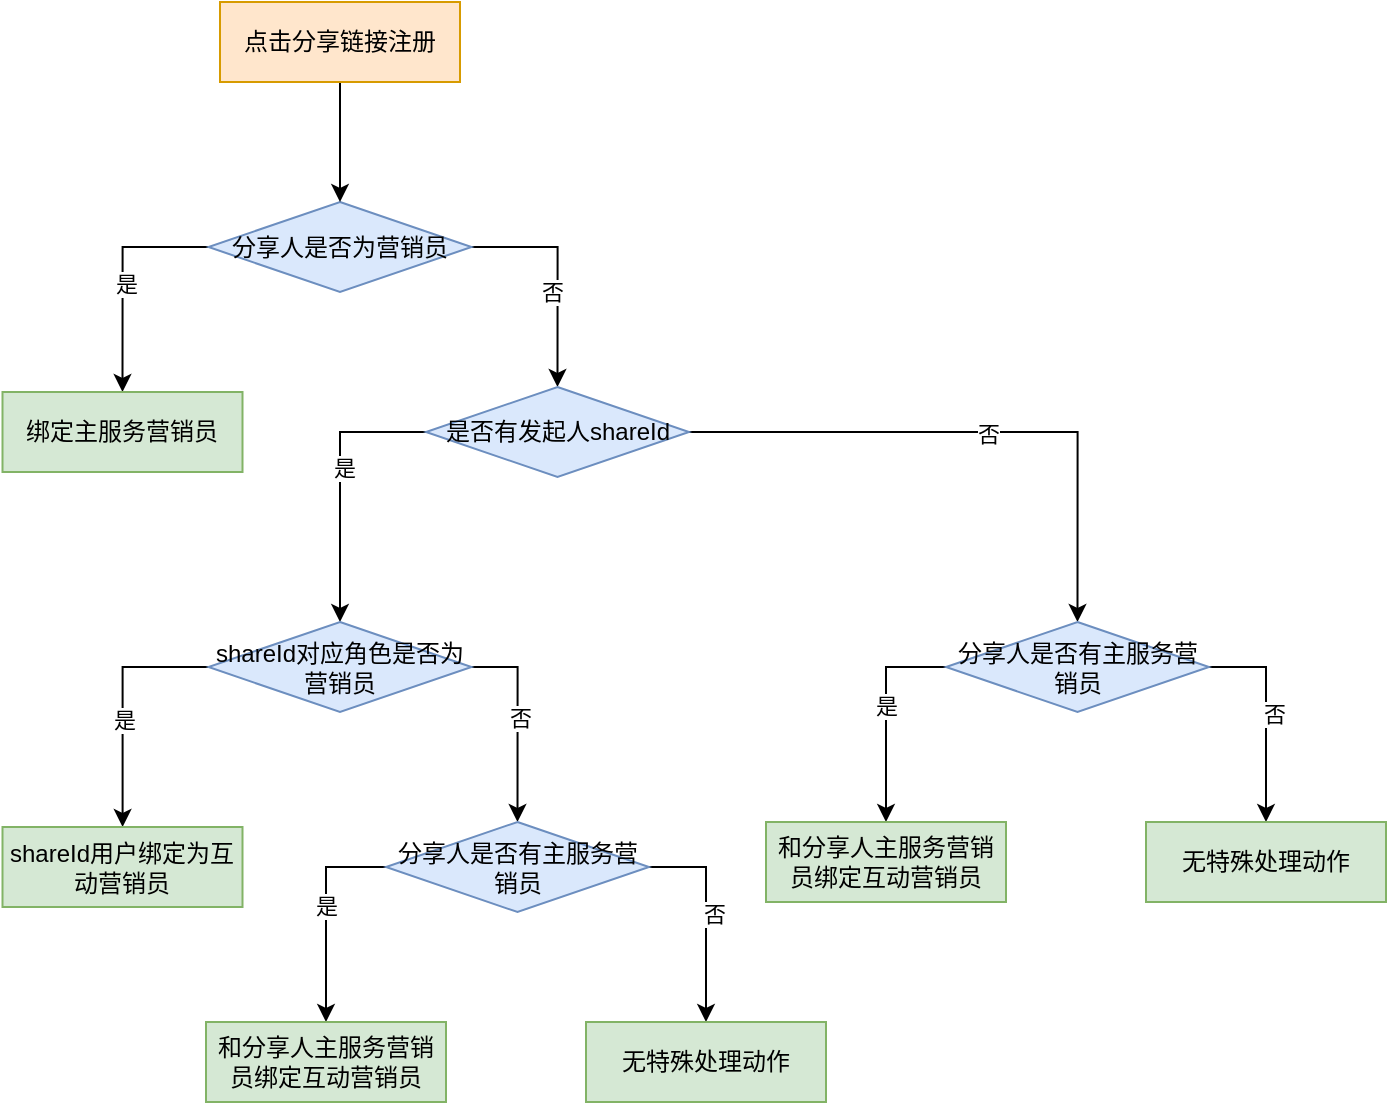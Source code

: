 <mxfile version="15.9.6" type="github">
  <diagram id="wC88eYNIXv0LtTPiEgNa" name="第 1 页">
    <mxGraphModel dx="1422" dy="839" grid="1" gridSize="10" guides="1" tooltips="1" connect="1" arrows="1" fold="1" page="1" pageScale="1" pageWidth="827" pageHeight="1169" math="0" shadow="0">
      <root>
        <mxCell id="0" />
        <mxCell id="1" parent="0" />
        <mxCell id="P4t7PoatlLB5mb-gcXCm-17" style="edgeStyle=orthogonalEdgeStyle;rounded=0;orthogonalLoop=1;jettySize=auto;html=1;exitX=1;exitY=0.5;exitDx=0;exitDy=0;entryX=0.5;entryY=0;entryDx=0;entryDy=0;" edge="1" parent="1" source="P4t7PoatlLB5mb-gcXCm-2" target="P4t7PoatlLB5mb-gcXCm-16">
          <mxGeometry relative="1" as="geometry" />
        </mxCell>
        <mxCell id="P4t7PoatlLB5mb-gcXCm-18" value="否" style="edgeLabel;html=1;align=center;verticalAlign=middle;resizable=0;points=[];" vertex="1" connectable="0" parent="P4t7PoatlLB5mb-gcXCm-17">
          <mxGeometry x="0.16" y="-3" relative="1" as="geometry">
            <mxPoint as="offset" />
          </mxGeometry>
        </mxCell>
        <mxCell id="P4t7PoatlLB5mb-gcXCm-52" style="edgeStyle=orthogonalEdgeStyle;rounded=0;orthogonalLoop=1;jettySize=auto;html=1;exitX=0;exitY=0.5;exitDx=0;exitDy=0;entryX=0.5;entryY=0;entryDx=0;entryDy=0;" edge="1" parent="1" source="P4t7PoatlLB5mb-gcXCm-2" target="P4t7PoatlLB5mb-gcXCm-51">
          <mxGeometry relative="1" as="geometry" />
        </mxCell>
        <mxCell id="P4t7PoatlLB5mb-gcXCm-53" value="是" style="edgeLabel;html=1;align=center;verticalAlign=middle;resizable=0;points=[];" vertex="1" connectable="0" parent="P4t7PoatlLB5mb-gcXCm-52">
          <mxGeometry x="0.065" y="1" relative="1" as="geometry">
            <mxPoint as="offset" />
          </mxGeometry>
        </mxCell>
        <mxCell id="P4t7PoatlLB5mb-gcXCm-2" value="分享人是否为营销员" style="rhombus;whiteSpace=wrap;html=1;rounded=0;fillColor=#dae8fc;strokeColor=#6c8ebf;" vertex="1" parent="1">
          <mxGeometry x="331.25" y="120" width="131.5" height="45" as="geometry" />
        </mxCell>
        <mxCell id="P4t7PoatlLB5mb-gcXCm-22" style="edgeStyle=orthogonalEdgeStyle;rounded=0;orthogonalLoop=1;jettySize=auto;html=1;exitX=1;exitY=0.5;exitDx=0;exitDy=0;entryX=0.5;entryY=0;entryDx=0;entryDy=0;" edge="1" parent="1" source="P4t7PoatlLB5mb-gcXCm-16" target="P4t7PoatlLB5mb-gcXCm-20">
          <mxGeometry relative="1" as="geometry" />
        </mxCell>
        <mxCell id="P4t7PoatlLB5mb-gcXCm-50" value="否" style="edgeLabel;html=1;align=center;verticalAlign=middle;resizable=0;points=[];" vertex="1" connectable="0" parent="P4t7PoatlLB5mb-gcXCm-22">
          <mxGeometry x="0.027" y="-1" relative="1" as="geometry">
            <mxPoint x="1" as="offset" />
          </mxGeometry>
        </mxCell>
        <mxCell id="P4t7PoatlLB5mb-gcXCm-30" style="edgeStyle=orthogonalEdgeStyle;rounded=0;orthogonalLoop=1;jettySize=auto;html=1;exitX=0;exitY=0.5;exitDx=0;exitDy=0;entryX=0.5;entryY=0;entryDx=0;entryDy=0;" edge="1" parent="1" source="P4t7PoatlLB5mb-gcXCm-16" target="P4t7PoatlLB5mb-gcXCm-29">
          <mxGeometry relative="1" as="geometry" />
        </mxCell>
        <mxCell id="P4t7PoatlLB5mb-gcXCm-49" value="是" style="edgeLabel;html=1;align=center;verticalAlign=middle;resizable=0;points=[];" vertex="1" connectable="0" parent="P4t7PoatlLB5mb-gcXCm-30">
          <mxGeometry x="-0.116" y="2" relative="1" as="geometry">
            <mxPoint as="offset" />
          </mxGeometry>
        </mxCell>
        <mxCell id="P4t7PoatlLB5mb-gcXCm-16" value="是否有发起人shareId" style="rhombus;whiteSpace=wrap;html=1;rounded=0;fillColor=#dae8fc;strokeColor=#6c8ebf;" vertex="1" parent="1">
          <mxGeometry x="440" y="212.5" width="131.5" height="45" as="geometry" />
        </mxCell>
        <mxCell id="P4t7PoatlLB5mb-gcXCm-24" style="edgeStyle=orthogonalEdgeStyle;rounded=0;orthogonalLoop=1;jettySize=auto;html=1;exitX=0;exitY=0.5;exitDx=0;exitDy=0;entryX=0.5;entryY=0;entryDx=0;entryDy=0;" edge="1" parent="1" source="P4t7PoatlLB5mb-gcXCm-20" target="P4t7PoatlLB5mb-gcXCm-23">
          <mxGeometry relative="1" as="geometry" />
        </mxCell>
        <mxCell id="P4t7PoatlLB5mb-gcXCm-25" value="是" style="edgeLabel;html=1;align=center;verticalAlign=middle;resizable=0;points=[];" vertex="1" connectable="0" parent="P4t7PoatlLB5mb-gcXCm-24">
          <mxGeometry x="-0.091" relative="1" as="geometry">
            <mxPoint as="offset" />
          </mxGeometry>
        </mxCell>
        <mxCell id="P4t7PoatlLB5mb-gcXCm-27" style="edgeStyle=orthogonalEdgeStyle;rounded=0;orthogonalLoop=1;jettySize=auto;html=1;exitX=1;exitY=0.5;exitDx=0;exitDy=0;entryX=0.5;entryY=0;entryDx=0;entryDy=0;" edge="1" parent="1" source="P4t7PoatlLB5mb-gcXCm-20" target="P4t7PoatlLB5mb-gcXCm-34">
          <mxGeometry relative="1" as="geometry">
            <mxPoint x="853" y="430" as="targetPoint" />
          </mxGeometry>
        </mxCell>
        <mxCell id="P4t7PoatlLB5mb-gcXCm-28" value="否" style="edgeLabel;html=1;align=center;verticalAlign=middle;resizable=0;points=[];" vertex="1" connectable="0" parent="P4t7PoatlLB5mb-gcXCm-27">
          <mxGeometry x="-0.028" y="4" relative="1" as="geometry">
            <mxPoint as="offset" />
          </mxGeometry>
        </mxCell>
        <mxCell id="P4t7PoatlLB5mb-gcXCm-20" value="分享人是否有主服务营销员" style="rhombus;whiteSpace=wrap;html=1;rounded=0;fillColor=#dae8fc;strokeColor=#6c8ebf;" vertex="1" parent="1">
          <mxGeometry x="700" y="330" width="131.5" height="45" as="geometry" />
        </mxCell>
        <mxCell id="P4t7PoatlLB5mb-gcXCm-23" value="和分享人主服务营销员绑定互动营销员" style="rounded=0;whiteSpace=wrap;html=1;fillColor=#d5e8d4;strokeColor=#82b366;" vertex="1" parent="1">
          <mxGeometry x="610" y="430" width="120" height="40" as="geometry" />
        </mxCell>
        <mxCell id="P4t7PoatlLB5mb-gcXCm-44" style="edgeStyle=orthogonalEdgeStyle;rounded=0;orthogonalLoop=1;jettySize=auto;html=1;exitX=1;exitY=0.5;exitDx=0;exitDy=0;entryX=0.5;entryY=0;entryDx=0;entryDy=0;" edge="1" parent="1" source="P4t7PoatlLB5mb-gcXCm-29" target="P4t7PoatlLB5mb-gcXCm-41">
          <mxGeometry relative="1" as="geometry" />
        </mxCell>
        <mxCell id="P4t7PoatlLB5mb-gcXCm-48" value="否" style="edgeLabel;html=1;align=center;verticalAlign=middle;resizable=0;points=[];" vertex="1" connectable="0" parent="P4t7PoatlLB5mb-gcXCm-44">
          <mxGeometry x="-0.034" y="1" relative="1" as="geometry">
            <mxPoint as="offset" />
          </mxGeometry>
        </mxCell>
        <mxCell id="P4t7PoatlLB5mb-gcXCm-46" style="edgeStyle=orthogonalEdgeStyle;rounded=0;orthogonalLoop=1;jettySize=auto;html=1;exitX=0;exitY=0.5;exitDx=0;exitDy=0;" edge="1" parent="1" source="P4t7PoatlLB5mb-gcXCm-29" target="P4t7PoatlLB5mb-gcXCm-45">
          <mxGeometry relative="1" as="geometry" />
        </mxCell>
        <mxCell id="P4t7PoatlLB5mb-gcXCm-47" value="是" style="edgeLabel;html=1;align=center;verticalAlign=middle;resizable=0;points=[];" vertex="1" connectable="0" parent="P4t7PoatlLB5mb-gcXCm-46">
          <mxGeometry x="0.13" relative="1" as="geometry">
            <mxPoint as="offset" />
          </mxGeometry>
        </mxCell>
        <mxCell id="P4t7PoatlLB5mb-gcXCm-29" value="shareId对应角色是否为营销员" style="rhombus;whiteSpace=wrap;html=1;rounded=0;fillColor=#dae8fc;strokeColor=#6c8ebf;" vertex="1" parent="1">
          <mxGeometry x="331.25" y="330" width="131.5" height="45" as="geometry" />
        </mxCell>
        <mxCell id="P4t7PoatlLB5mb-gcXCm-34" value="无特殊处理动作" style="rounded=0;whiteSpace=wrap;html=1;fillColor=#d5e8d4;strokeColor=#82b366;" vertex="1" parent="1">
          <mxGeometry x="800" y="430" width="120" height="40" as="geometry" />
        </mxCell>
        <mxCell id="P4t7PoatlLB5mb-gcXCm-37" style="edgeStyle=orthogonalEdgeStyle;rounded=0;orthogonalLoop=1;jettySize=auto;html=1;exitX=0;exitY=0.5;exitDx=0;exitDy=0;entryX=0.5;entryY=0;entryDx=0;entryDy=0;" edge="1" parent="1" source="P4t7PoatlLB5mb-gcXCm-41" target="P4t7PoatlLB5mb-gcXCm-42">
          <mxGeometry relative="1" as="geometry" />
        </mxCell>
        <mxCell id="P4t7PoatlLB5mb-gcXCm-38" value="是" style="edgeLabel;html=1;align=center;verticalAlign=middle;resizable=0;points=[];" vertex="1" connectable="0" parent="P4t7PoatlLB5mb-gcXCm-37">
          <mxGeometry x="-0.091" relative="1" as="geometry">
            <mxPoint as="offset" />
          </mxGeometry>
        </mxCell>
        <mxCell id="P4t7PoatlLB5mb-gcXCm-39" style="edgeStyle=orthogonalEdgeStyle;rounded=0;orthogonalLoop=1;jettySize=auto;html=1;exitX=1;exitY=0.5;exitDx=0;exitDy=0;entryX=0.5;entryY=0;entryDx=0;entryDy=0;" edge="1" parent="1" source="P4t7PoatlLB5mb-gcXCm-41" target="P4t7PoatlLB5mb-gcXCm-43">
          <mxGeometry relative="1" as="geometry">
            <mxPoint x="573" y="530" as="targetPoint" />
          </mxGeometry>
        </mxCell>
        <mxCell id="P4t7PoatlLB5mb-gcXCm-40" value="否" style="edgeLabel;html=1;align=center;verticalAlign=middle;resizable=0;points=[];" vertex="1" connectable="0" parent="P4t7PoatlLB5mb-gcXCm-39">
          <mxGeometry x="-0.028" y="4" relative="1" as="geometry">
            <mxPoint as="offset" />
          </mxGeometry>
        </mxCell>
        <mxCell id="P4t7PoatlLB5mb-gcXCm-41" value="分享人是否有主服务营销员" style="rhombus;whiteSpace=wrap;html=1;rounded=0;fillColor=#dae8fc;strokeColor=#6c8ebf;" vertex="1" parent="1">
          <mxGeometry x="420" y="430" width="131.5" height="45" as="geometry" />
        </mxCell>
        <mxCell id="P4t7PoatlLB5mb-gcXCm-42" value="和分享人主服务营销员绑定互动营销员" style="rounded=0;whiteSpace=wrap;html=1;fillColor=#d5e8d4;strokeColor=#82b366;" vertex="1" parent="1">
          <mxGeometry x="330" y="530" width="120" height="40" as="geometry" />
        </mxCell>
        <mxCell id="P4t7PoatlLB5mb-gcXCm-43" value="无特殊处理动作" style="rounded=0;whiteSpace=wrap;html=1;fillColor=#d5e8d4;strokeColor=#82b366;" vertex="1" parent="1">
          <mxGeometry x="520" y="530" width="120" height="40" as="geometry" />
        </mxCell>
        <mxCell id="P4t7PoatlLB5mb-gcXCm-45" value="shareId用户绑定为互动营销员" style="rounded=0;whiteSpace=wrap;html=1;fillColor=#d5e8d4;strokeColor=#82b366;" vertex="1" parent="1">
          <mxGeometry x="228.25" y="432.5" width="120" height="40" as="geometry" />
        </mxCell>
        <mxCell id="P4t7PoatlLB5mb-gcXCm-51" value="绑定主服务营销员" style="rounded=0;whiteSpace=wrap;html=1;fillColor=#d5e8d4;strokeColor=#82b366;" vertex="1" parent="1">
          <mxGeometry x="228.25" y="215" width="120" height="40" as="geometry" />
        </mxCell>
        <mxCell id="P4t7PoatlLB5mb-gcXCm-55" style="edgeStyle=orthogonalEdgeStyle;rounded=0;orthogonalLoop=1;jettySize=auto;html=1;exitX=0.5;exitY=1;exitDx=0;exitDy=0;entryX=0.5;entryY=0;entryDx=0;entryDy=0;" edge="1" parent="1" source="P4t7PoatlLB5mb-gcXCm-54" target="P4t7PoatlLB5mb-gcXCm-2">
          <mxGeometry relative="1" as="geometry" />
        </mxCell>
        <mxCell id="P4t7PoatlLB5mb-gcXCm-54" value="点击分享链接注册" style="rounded=0;whiteSpace=wrap;html=1;fillColor=#ffe6cc;strokeColor=#d79b00;" vertex="1" parent="1">
          <mxGeometry x="337" y="20" width="120" height="40" as="geometry" />
        </mxCell>
      </root>
    </mxGraphModel>
  </diagram>
</mxfile>
